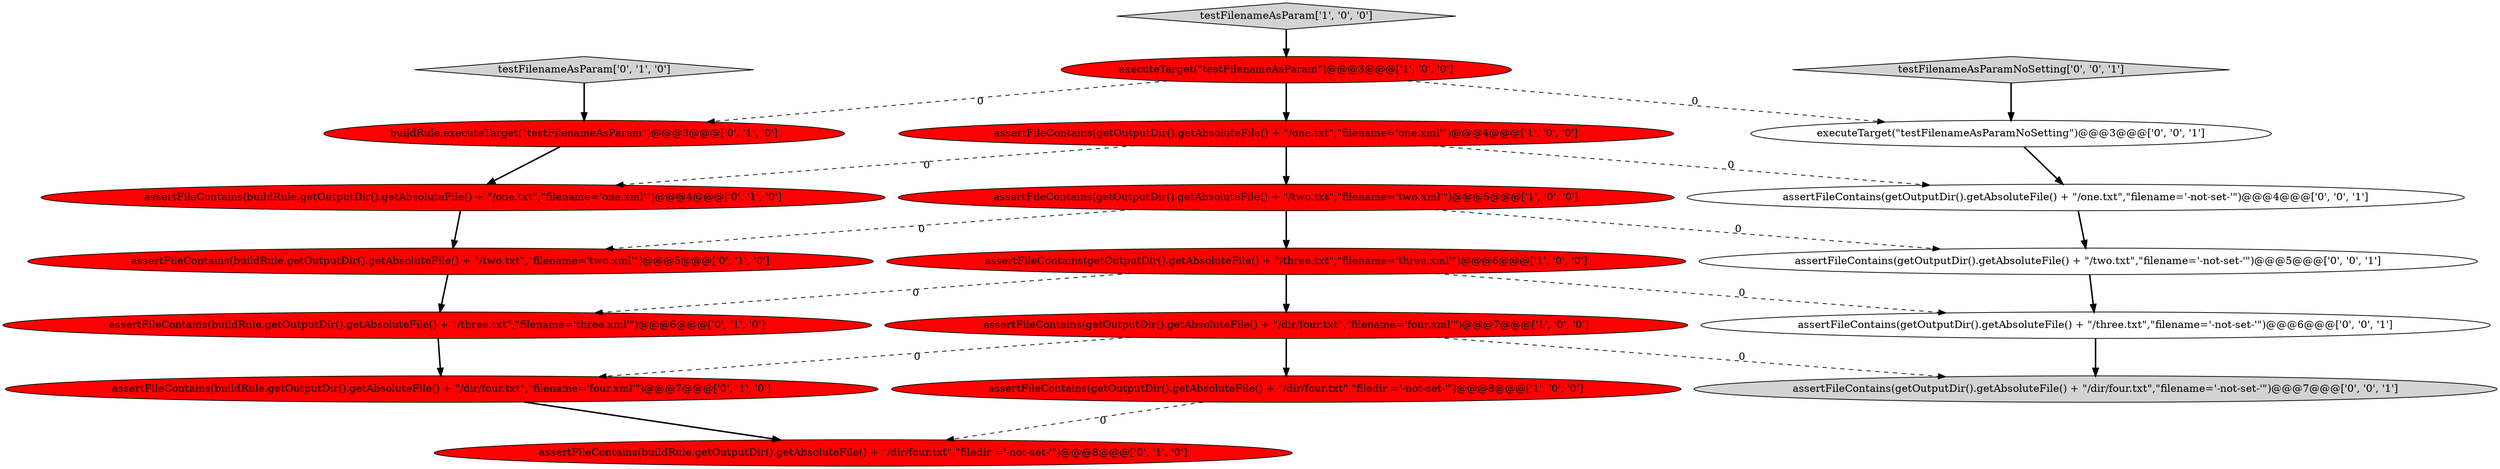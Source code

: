 digraph {
11 [style = filled, label = "testFilenameAsParam['0', '1', '0']", fillcolor = lightgray, shape = diamond image = "AAA0AAABBB2BBB"];
9 [style = filled, label = "assertFileContains(buildRule.getOutputDir().getAbsoluteFile() + \"/three.txt\",\"filename='three.xml'\")@@@6@@@['0', '1', '0']", fillcolor = red, shape = ellipse image = "AAA1AAABBB2BBB"];
10 [style = filled, label = "assertFileContains(buildRule.getOutputDir().getAbsoluteFile() + \"/one.txt\",\"filename='one.xml'\")@@@4@@@['0', '1', '0']", fillcolor = red, shape = ellipse image = "AAA1AAABBB2BBB"];
12 [style = filled, label = "assertFileContains(buildRule.getOutputDir().getAbsoluteFile() + \"/dir/four.txt\",\"filename='four.xml'\")@@@7@@@['0', '1', '0']", fillcolor = red, shape = ellipse image = "AAA1AAABBB2BBB"];
7 [style = filled, label = "assertFileContains(buildRule.getOutputDir().getAbsoluteFile() + \"/two.txt\",\"filename='two.xml'\")@@@5@@@['0', '1', '0']", fillcolor = red, shape = ellipse image = "AAA1AAABBB2BBB"];
17 [style = filled, label = "assertFileContains(getOutputDir().getAbsoluteFile() + \"/two.txt\",\"filename='-not-set-'\")@@@5@@@['0', '0', '1']", fillcolor = white, shape = ellipse image = "AAA0AAABBB3BBB"];
13 [style = filled, label = "assertFileContains(buildRule.getOutputDir().getAbsoluteFile() + \"/dir/four.txt\",\"filedir ='-not-set-'\")@@@8@@@['0', '1', '0']", fillcolor = red, shape = ellipse image = "AAA1AAABBB2BBB"];
1 [style = filled, label = "assertFileContains(getOutputDir().getAbsoluteFile() + \"/two.txt\",\"filename='two.xml'\")@@@5@@@['1', '0', '0']", fillcolor = red, shape = ellipse image = "AAA1AAABBB1BBB"];
14 [style = filled, label = "assertFileContains(getOutputDir().getAbsoluteFile() + \"/three.txt\",\"filename='-not-set-'\")@@@6@@@['0', '0', '1']", fillcolor = white, shape = ellipse image = "AAA0AAABBB3BBB"];
16 [style = filled, label = "assertFileContains(getOutputDir().getAbsoluteFile() + \"/dir/four.txt\",\"filename='-not-set-'\")@@@7@@@['0', '0', '1']", fillcolor = lightgray, shape = ellipse image = "AAA0AAABBB3BBB"];
19 [style = filled, label = "testFilenameAsParamNoSetting['0', '0', '1']", fillcolor = lightgray, shape = diamond image = "AAA0AAABBB3BBB"];
4 [style = filled, label = "executeTarget(\"testFilenameAsParam\")@@@3@@@['1', '0', '0']", fillcolor = red, shape = ellipse image = "AAA1AAABBB1BBB"];
18 [style = filled, label = "assertFileContains(getOutputDir().getAbsoluteFile() + \"/one.txt\",\"filename='-not-set-'\")@@@4@@@['0', '0', '1']", fillcolor = white, shape = ellipse image = "AAA0AAABBB3BBB"];
0 [style = filled, label = "assertFileContains(getOutputDir().getAbsoluteFile() + \"/one.txt\",\"filename='one.xml'\")@@@4@@@['1', '0', '0']", fillcolor = red, shape = ellipse image = "AAA1AAABBB1BBB"];
6 [style = filled, label = "assertFileContains(getOutputDir().getAbsoluteFile() + \"/dir/four.txt\",\"filedir ='-not-set-'\")@@@8@@@['1', '0', '0']", fillcolor = red, shape = ellipse image = "AAA1AAABBB1BBB"];
2 [style = filled, label = "assertFileContains(getOutputDir().getAbsoluteFile() + \"/three.txt\",\"filename='three.xml'\")@@@6@@@['1', '0', '0']", fillcolor = red, shape = ellipse image = "AAA1AAABBB1BBB"];
15 [style = filled, label = "executeTarget(\"testFilenameAsParamNoSetting\")@@@3@@@['0', '0', '1']", fillcolor = white, shape = ellipse image = "AAA0AAABBB3BBB"];
5 [style = filled, label = "testFilenameAsParam['1', '0', '0']", fillcolor = lightgray, shape = diamond image = "AAA0AAABBB1BBB"];
3 [style = filled, label = "assertFileContains(getOutputDir().getAbsoluteFile() + \"/dir/four.txt\",\"filename='four.xml'\")@@@7@@@['1', '0', '0']", fillcolor = red, shape = ellipse image = "AAA1AAABBB1BBB"];
8 [style = filled, label = "buildRule.executeTarget(\"testFilenameAsParam\")@@@3@@@['0', '1', '0']", fillcolor = red, shape = ellipse image = "AAA1AAABBB2BBB"];
14->16 [style = bold, label=""];
8->10 [style = bold, label=""];
2->3 [style = bold, label=""];
18->17 [style = bold, label=""];
3->6 [style = bold, label=""];
10->7 [style = bold, label=""];
15->18 [style = bold, label=""];
0->10 [style = dashed, label="0"];
4->0 [style = bold, label=""];
7->9 [style = bold, label=""];
12->13 [style = bold, label=""];
1->17 [style = dashed, label="0"];
3->12 [style = dashed, label="0"];
6->13 [style = dashed, label="0"];
2->14 [style = dashed, label="0"];
17->14 [style = bold, label=""];
2->9 [style = dashed, label="0"];
0->1 [style = bold, label=""];
4->15 [style = dashed, label="0"];
5->4 [style = bold, label=""];
4->8 [style = dashed, label="0"];
0->18 [style = dashed, label="0"];
11->8 [style = bold, label=""];
1->2 [style = bold, label=""];
9->12 [style = bold, label=""];
19->15 [style = bold, label=""];
1->7 [style = dashed, label="0"];
3->16 [style = dashed, label="0"];
}
